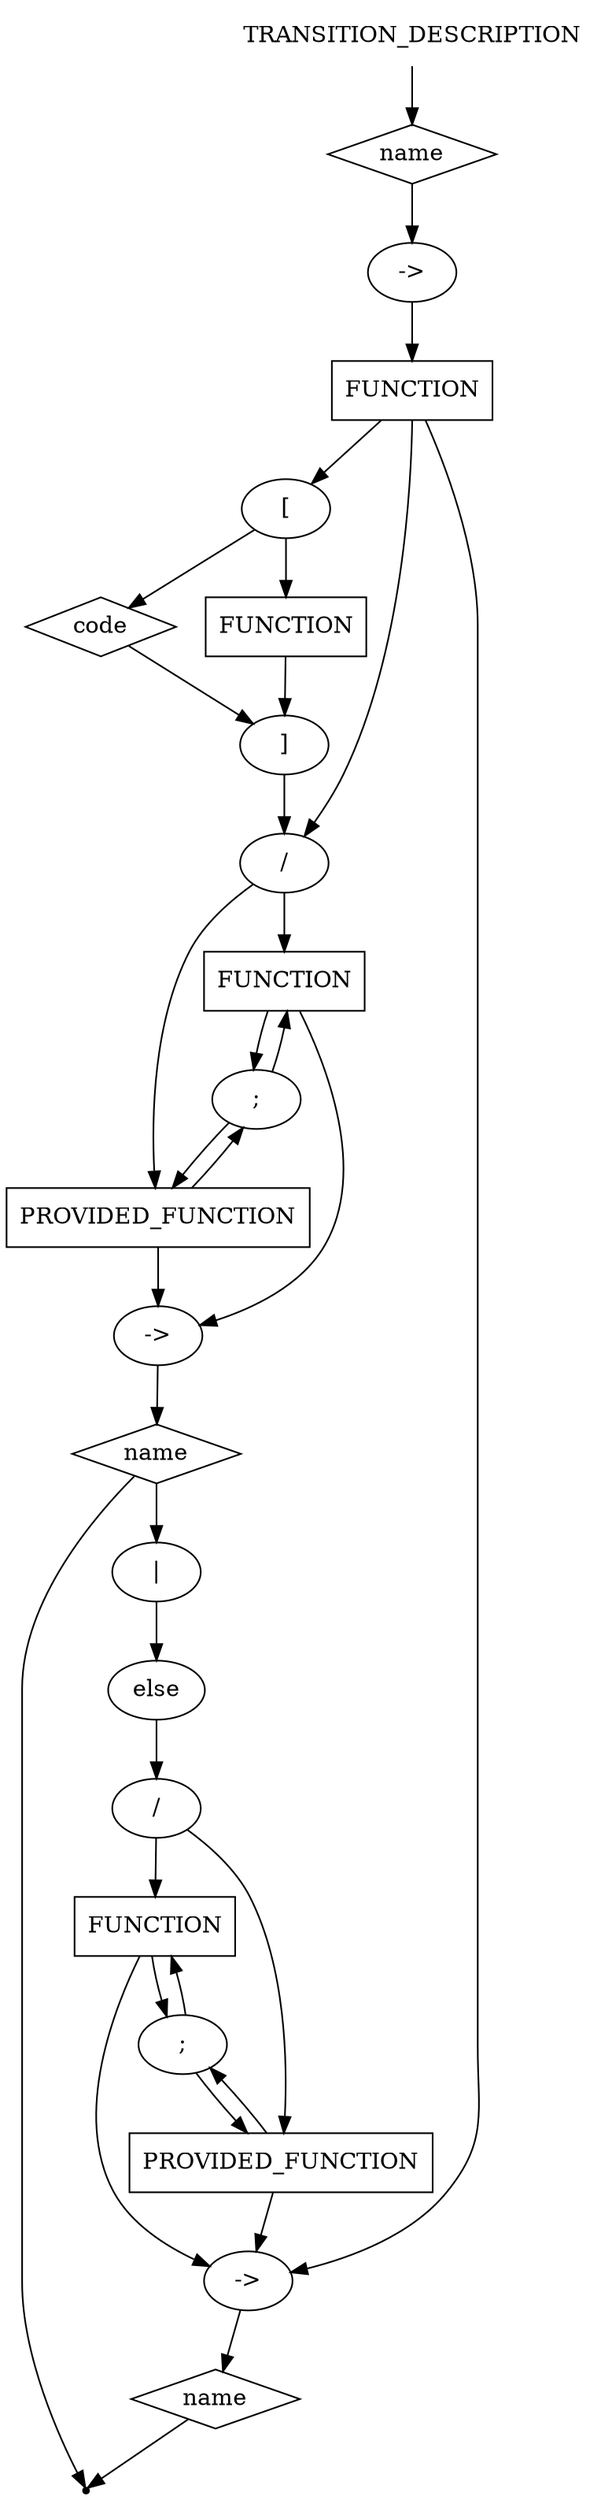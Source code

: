 digraph TRANSITION_DESCRIPTION {
start [label=TRANSITION_DESCRIPTION shape=plaintext]
A [label=name shape=diamond]
B [label="->" shape=oval]
C [label=FUNCTION shape=box]

D [label="[" shape=oval]
E [label=code shape=diamond]
X [label=FUNCTION shape=box]
F [label="]" shape=oval]

G [label="/" shape=oval]
H  [label=FUNCTION shape=box]
J [label=PROVIDED_FUNCTION shape=box]
U [label =";" shape=oval]

K [label="->" shape=oval]
L [label=name shape=diamond]

P [label="|" shape=oval]
M [label="else" shape=oval]
N [label="/" shape=oval]
T [label=FUNCTION shape=box]
R [label=PROVIDED_FUNCTION shape=box]
W [label =";" shape=oval]

S [label="->" shape=oval]
Q [label=name shape=diamond]

end [label="" shape=point]

start -> A
A -> B
B -> C

C -> G
C -> D

C -> S

D -> E 
E -> F 
D -> X 
X -> F 
F -> G

G -> H
G -> J

H -> K
J -> K
H -> U
J -> U
U -> H
U -> J


K -> L
L -> end

L -> P 
P -> M
M -> N

N -> T 
N -> R

T -> S 
T -> W 

R -> S
R -> W

W -> R
W -> T
S -> Q

Q -> end

}